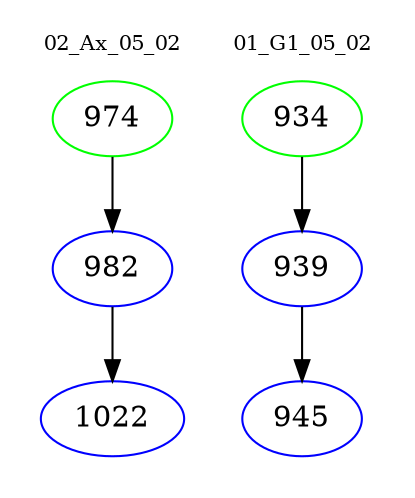 digraph{
subgraph cluster_0 {
color = white
label = "02_Ax_05_02";
fontsize=10;
T0_974 [label="974", color="green"]
T0_974 -> T0_982 [color="black"]
T0_982 [label="982", color="blue"]
T0_982 -> T0_1022 [color="black"]
T0_1022 [label="1022", color="blue"]
}
subgraph cluster_1 {
color = white
label = "01_G1_05_02";
fontsize=10;
T1_934 [label="934", color="green"]
T1_934 -> T1_939 [color="black"]
T1_939 [label="939", color="blue"]
T1_939 -> T1_945 [color="black"]
T1_945 [label="945", color="blue"]
}
}
